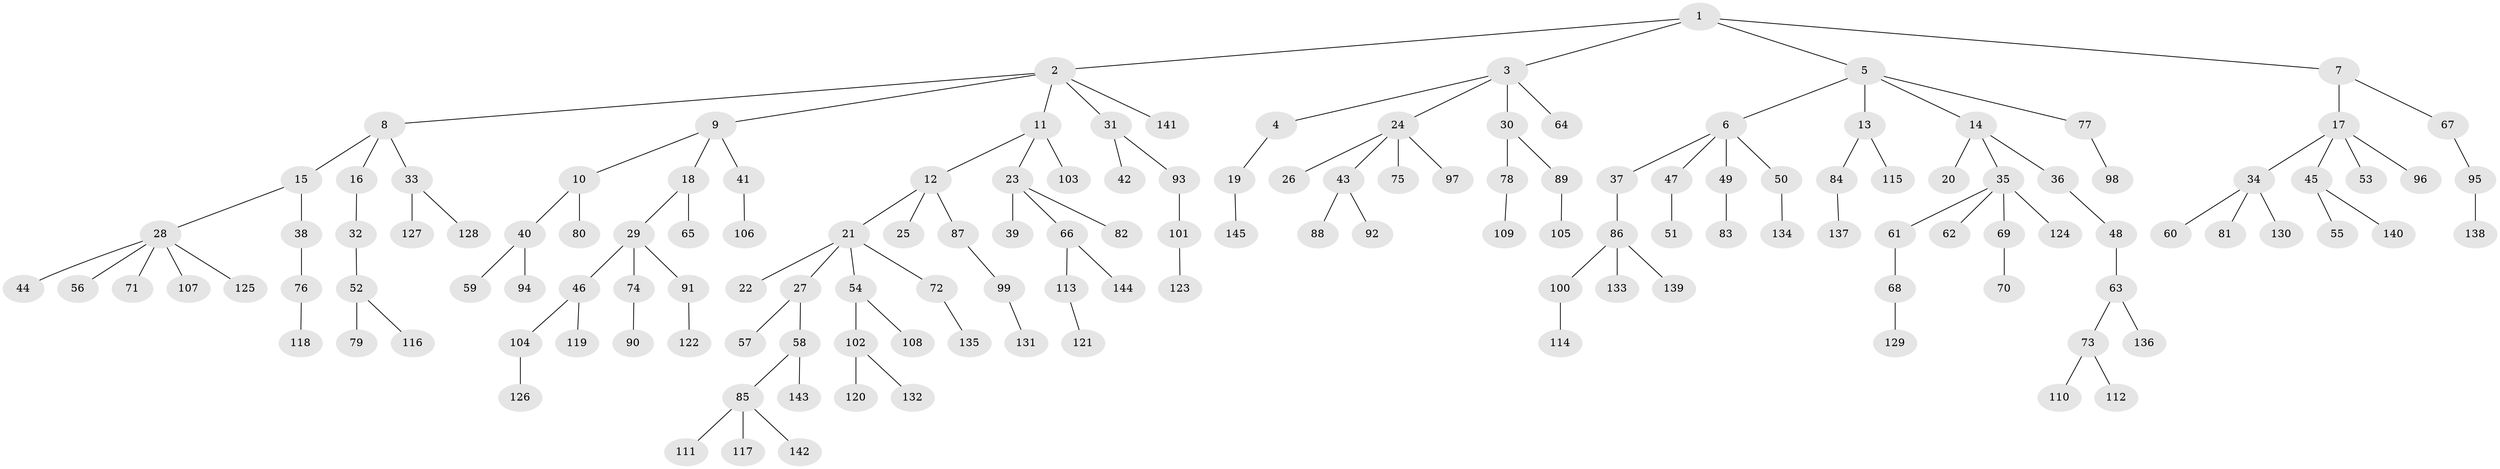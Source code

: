 // Generated by graph-tools (version 1.1) at 2025/50/03/09/25 03:50:22]
// undirected, 145 vertices, 144 edges
graph export_dot {
graph [start="1"]
  node [color=gray90,style=filled];
  1;
  2;
  3;
  4;
  5;
  6;
  7;
  8;
  9;
  10;
  11;
  12;
  13;
  14;
  15;
  16;
  17;
  18;
  19;
  20;
  21;
  22;
  23;
  24;
  25;
  26;
  27;
  28;
  29;
  30;
  31;
  32;
  33;
  34;
  35;
  36;
  37;
  38;
  39;
  40;
  41;
  42;
  43;
  44;
  45;
  46;
  47;
  48;
  49;
  50;
  51;
  52;
  53;
  54;
  55;
  56;
  57;
  58;
  59;
  60;
  61;
  62;
  63;
  64;
  65;
  66;
  67;
  68;
  69;
  70;
  71;
  72;
  73;
  74;
  75;
  76;
  77;
  78;
  79;
  80;
  81;
  82;
  83;
  84;
  85;
  86;
  87;
  88;
  89;
  90;
  91;
  92;
  93;
  94;
  95;
  96;
  97;
  98;
  99;
  100;
  101;
  102;
  103;
  104;
  105;
  106;
  107;
  108;
  109;
  110;
  111;
  112;
  113;
  114;
  115;
  116;
  117;
  118;
  119;
  120;
  121;
  122;
  123;
  124;
  125;
  126;
  127;
  128;
  129;
  130;
  131;
  132;
  133;
  134;
  135;
  136;
  137;
  138;
  139;
  140;
  141;
  142;
  143;
  144;
  145;
  1 -- 2;
  1 -- 3;
  1 -- 5;
  1 -- 7;
  2 -- 8;
  2 -- 9;
  2 -- 11;
  2 -- 31;
  2 -- 141;
  3 -- 4;
  3 -- 24;
  3 -- 30;
  3 -- 64;
  4 -- 19;
  5 -- 6;
  5 -- 13;
  5 -- 14;
  5 -- 77;
  6 -- 37;
  6 -- 47;
  6 -- 49;
  6 -- 50;
  7 -- 17;
  7 -- 67;
  8 -- 15;
  8 -- 16;
  8 -- 33;
  9 -- 10;
  9 -- 18;
  9 -- 41;
  10 -- 40;
  10 -- 80;
  11 -- 12;
  11 -- 23;
  11 -- 103;
  12 -- 21;
  12 -- 25;
  12 -- 87;
  13 -- 84;
  13 -- 115;
  14 -- 20;
  14 -- 35;
  14 -- 36;
  15 -- 28;
  15 -- 38;
  16 -- 32;
  17 -- 34;
  17 -- 45;
  17 -- 53;
  17 -- 96;
  18 -- 29;
  18 -- 65;
  19 -- 145;
  21 -- 22;
  21 -- 27;
  21 -- 54;
  21 -- 72;
  23 -- 39;
  23 -- 66;
  23 -- 82;
  24 -- 26;
  24 -- 43;
  24 -- 75;
  24 -- 97;
  27 -- 57;
  27 -- 58;
  28 -- 44;
  28 -- 56;
  28 -- 71;
  28 -- 107;
  28 -- 125;
  29 -- 46;
  29 -- 74;
  29 -- 91;
  30 -- 78;
  30 -- 89;
  31 -- 42;
  31 -- 93;
  32 -- 52;
  33 -- 127;
  33 -- 128;
  34 -- 60;
  34 -- 81;
  34 -- 130;
  35 -- 61;
  35 -- 62;
  35 -- 69;
  35 -- 124;
  36 -- 48;
  37 -- 86;
  38 -- 76;
  40 -- 59;
  40 -- 94;
  41 -- 106;
  43 -- 88;
  43 -- 92;
  45 -- 55;
  45 -- 140;
  46 -- 104;
  46 -- 119;
  47 -- 51;
  48 -- 63;
  49 -- 83;
  50 -- 134;
  52 -- 79;
  52 -- 116;
  54 -- 102;
  54 -- 108;
  58 -- 85;
  58 -- 143;
  61 -- 68;
  63 -- 73;
  63 -- 136;
  66 -- 113;
  66 -- 144;
  67 -- 95;
  68 -- 129;
  69 -- 70;
  72 -- 135;
  73 -- 110;
  73 -- 112;
  74 -- 90;
  76 -- 118;
  77 -- 98;
  78 -- 109;
  84 -- 137;
  85 -- 111;
  85 -- 117;
  85 -- 142;
  86 -- 100;
  86 -- 133;
  86 -- 139;
  87 -- 99;
  89 -- 105;
  91 -- 122;
  93 -- 101;
  95 -- 138;
  99 -- 131;
  100 -- 114;
  101 -- 123;
  102 -- 120;
  102 -- 132;
  104 -- 126;
  113 -- 121;
}
